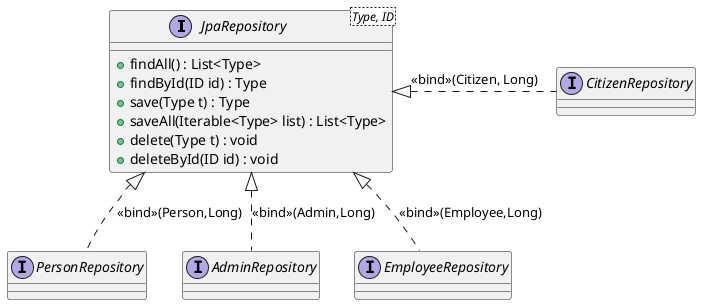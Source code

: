 
@startuml
interface JpaRepository<Type, ID> {
    +findAll() : List<Type>
    +findById(ID id) : Type
    +save(Type t) : Type
    +saveAll(Iterable<Type> list) : List<Type>
    +delete(Type t) : void
    +deleteById(ID id) : void
}
interface PersonRepository
interface AdminRepository
interface EmployeeRepository
interface CitizenRepository

JpaRepository <|.. PersonRepository : <<bind>>(Person,Long)
JpaRepository <|.. AdminRepository : <<bind>>(Admin,Long)
JpaRepository <|.. EmployeeRepository : <<bind>>(Employee,Long)
JpaRepository <|. CitizenRepository : <<bind>>(Citizen, Long)
@enduml